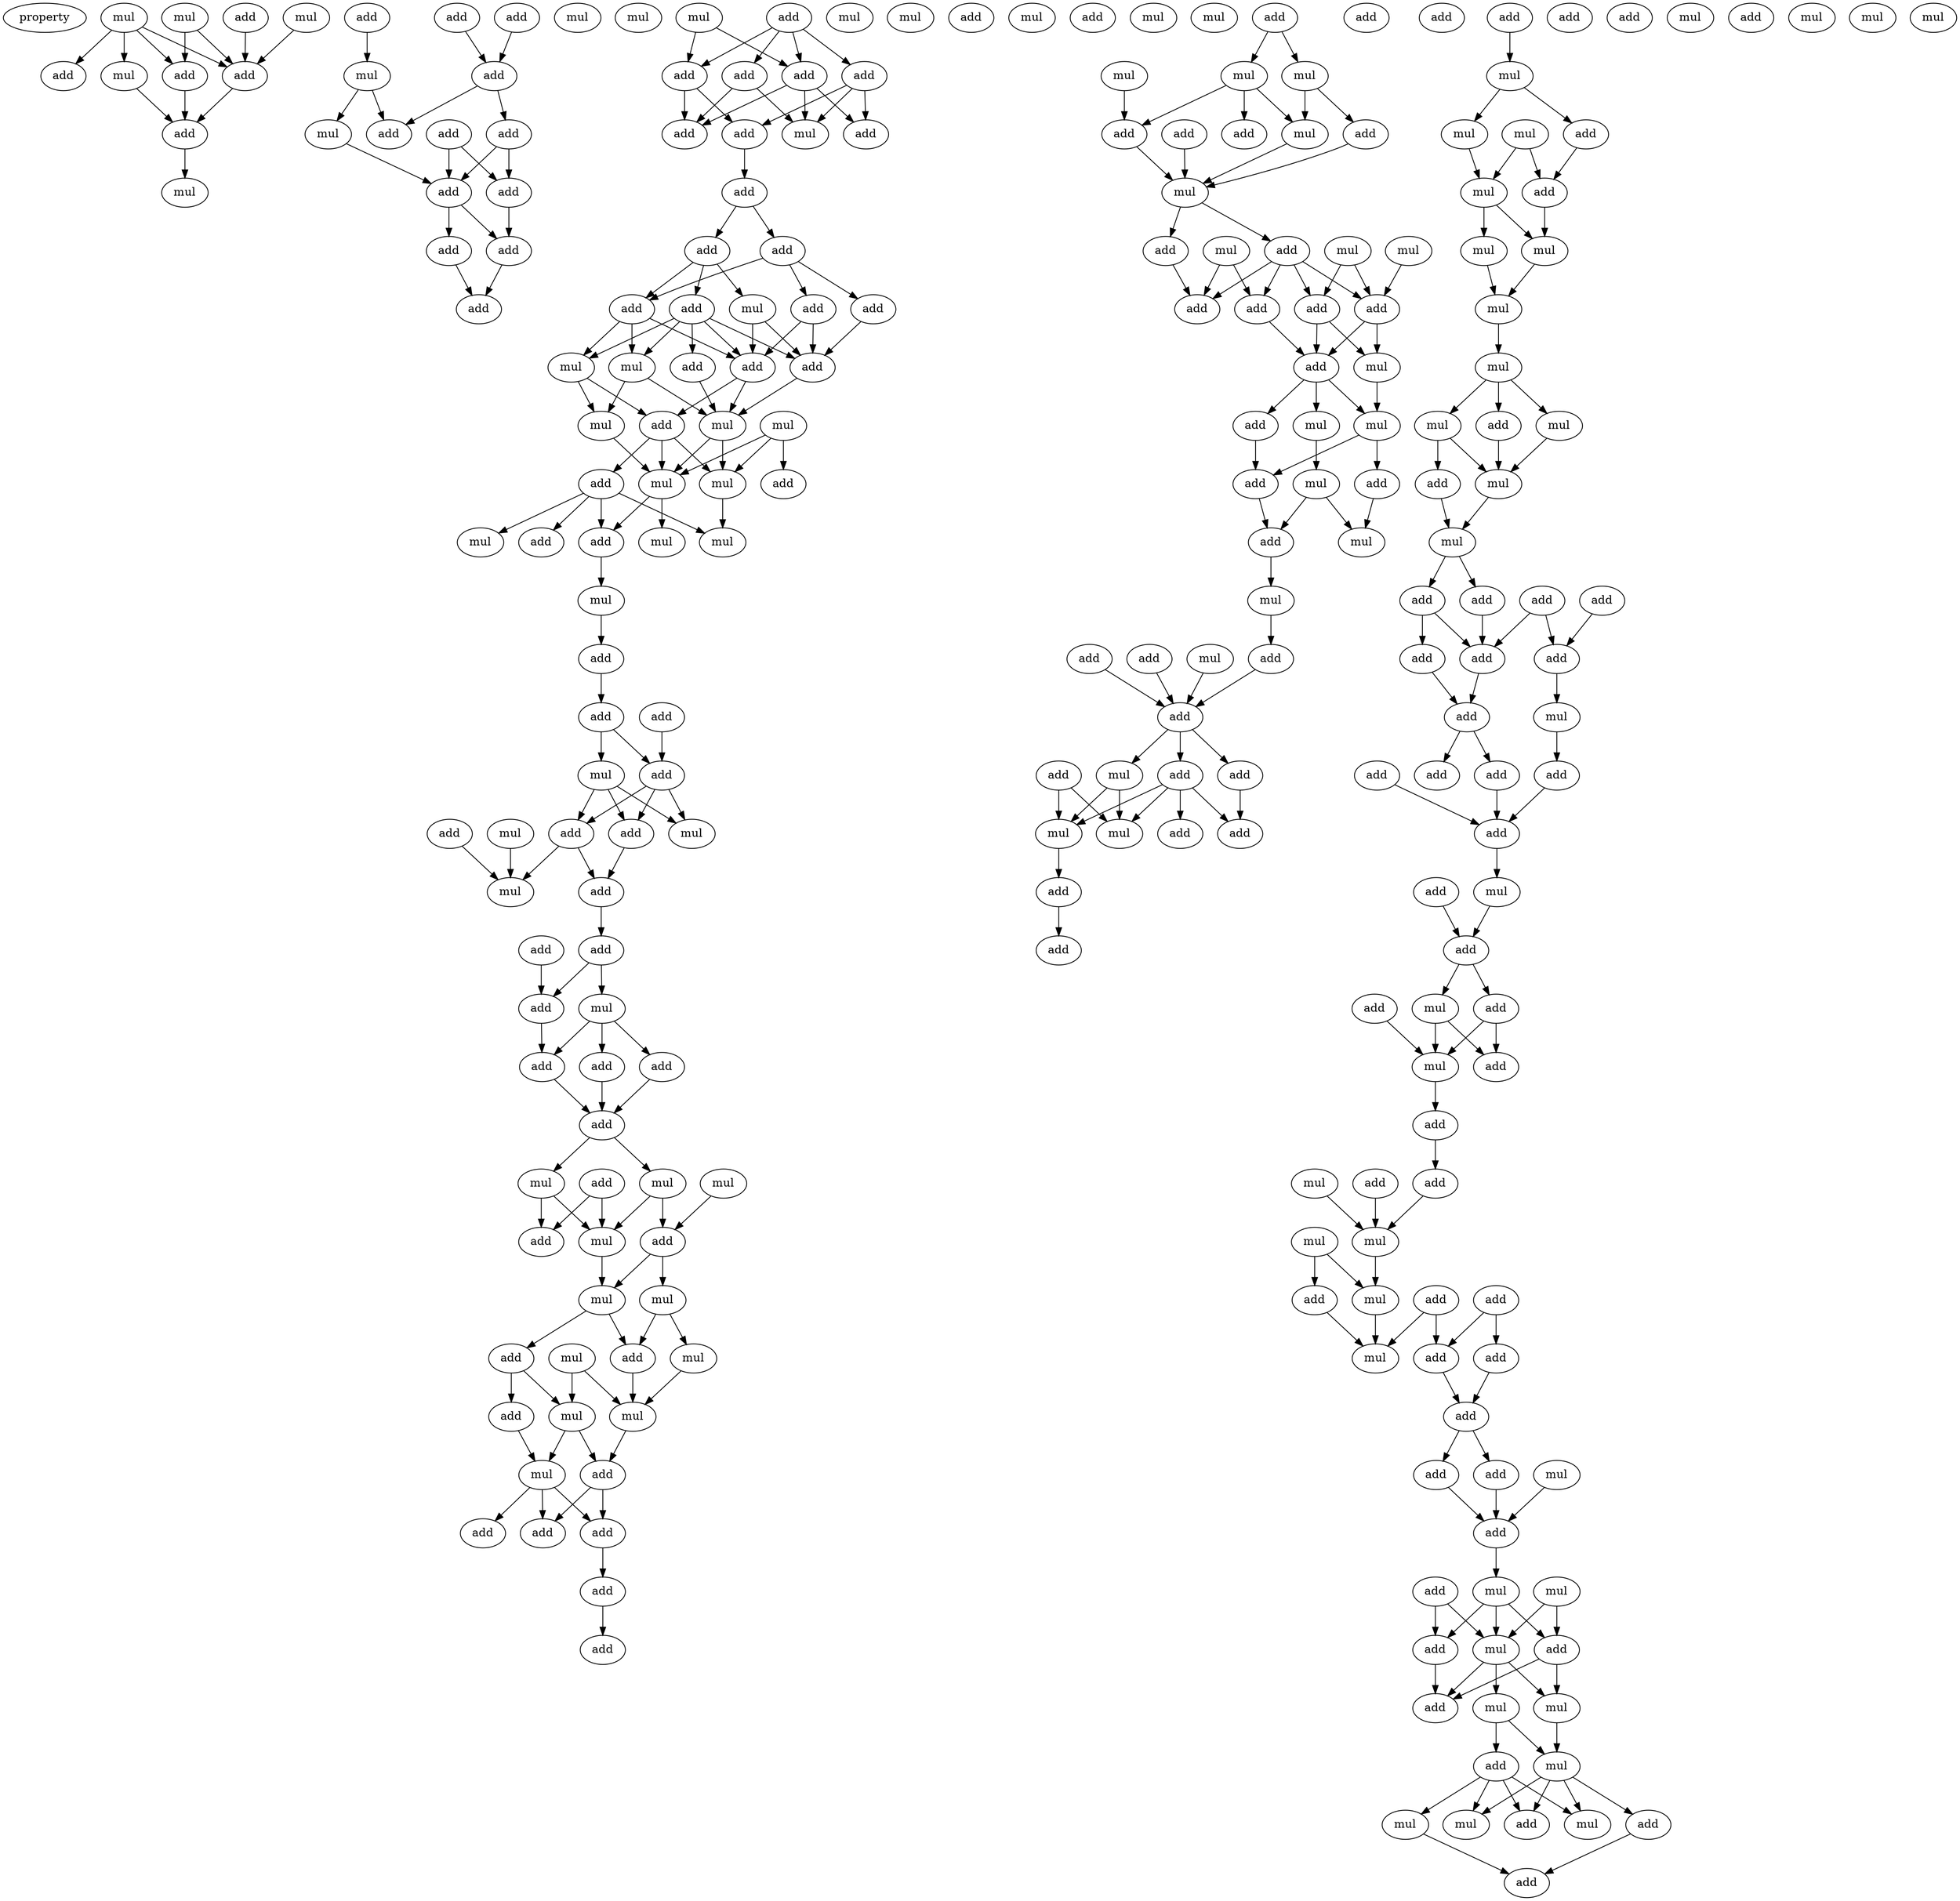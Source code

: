digraph {
    node [fontcolor=black]
    property [mul=2,lf=1.5]
    0 [ label = mul ];
    1 [ label = add ];
    2 [ label = mul ];
    3 [ label = mul ];
    4 [ label = mul ];
    5 [ label = add ];
    6 [ label = add ];
    7 [ label = add ];
    8 [ label = add ];
    9 [ label = mul ];
    10 [ label = add ];
    11 [ label = add ];
    12 [ label = mul ];
    13 [ label = add ];
    14 [ label = mul ];
    15 [ label = add ];
    16 [ label = add ];
    17 [ label = add ];
    18 [ label = mul ];
    19 [ label = add ];
    20 [ label = add ];
    21 [ label = add ];
    22 [ label = add ];
    23 [ label = add ];
    24 [ label = mul ];
    25 [ label = add ];
    26 [ label = add ];
    27 [ label = mul ];
    28 [ label = add ];
    29 [ label = add ];
    30 [ label = add ];
    31 [ label = add ];
    32 [ label = add ];
    33 [ label = add ];
    34 [ label = mul ];
    35 [ label = add ];
    36 [ label = mul ];
    37 [ label = add ];
    38 [ label = add ];
    39 [ label = add ];
    40 [ label = mul ];
    41 [ label = add ];
    42 [ label = add ];
    43 [ label = add ];
    44 [ label = add ];
    45 [ label = mul ];
    46 [ label = add ];
    47 [ label = mul ];
    48 [ label = add ];
    49 [ label = add ];
    50 [ label = add ];
    51 [ label = mul ];
    52 [ label = mul ];
    53 [ label = mul ];
    54 [ label = add ];
    55 [ label = mul ];
    56 [ label = mul ];
    57 [ label = add ];
    58 [ label = mul ];
    59 [ label = mul ];
    60 [ label = add ];
    61 [ label = add ];
    62 [ label = mul ];
    63 [ label = mul ];
    64 [ label = add ];
    65 [ label = add ];
    66 [ label = add ];
    67 [ label = mul ];
    68 [ label = mul ];
    69 [ label = add ];
    70 [ label = mul ];
    71 [ label = mul ];
    72 [ label = add ];
    73 [ label = add ];
    74 [ label = add ];
    75 [ label = mul ];
    76 [ label = add ];
    77 [ label = add ];
    78 [ label = add ];
    79 [ label = mul ];
    80 [ label = add ];
    81 [ label = add ];
    82 [ label = add ];
    83 [ label = mul ];
    84 [ label = add ];
    85 [ label = add ];
    86 [ label = add ];
    87 [ label = mul ];
    88 [ label = add ];
    89 [ label = mul ];
    90 [ label = add ];
    91 [ label = mul ];
    92 [ label = mul ];
    93 [ label = add ];
    94 [ label = add ];
    95 [ label = mul ];
    96 [ label = mul ];
    97 [ label = mul ];
    98 [ label = add ];
    99 [ label = add ];
    100 [ label = mul ];
    101 [ label = add ];
    102 [ label = mul ];
    103 [ label = mul ];
    104 [ label = mul ];
    105 [ label = mul ];
    106 [ label = add ];
    107 [ label = add ];
    108 [ label = add ];
    109 [ label = add ];
    110 [ label = add ];
    111 [ label = mul ];
    112 [ label = add ];
    113 [ label = add ];
    114 [ label = mul ];
    115 [ label = mul ];
    116 [ label = mul ];
    117 [ label = mul ];
    118 [ label = add ];
    119 [ label = add ];
    120 [ label = add ];
    121 [ label = add ];
    122 [ label = mul ];
    123 [ label = mul ];
    124 [ label = add ];
    125 [ label = mul ];
    126 [ label = mul ];
    127 [ label = add ];
    128 [ label = add ];
    129 [ label = add ];
    130 [ label = add ];
    131 [ label = add ];
    132 [ label = add ];
    133 [ label = mul ];
    134 [ label = mul ];
    135 [ label = add ];
    136 [ label = mul ];
    137 [ label = add ];
    138 [ label = add ];
    139 [ label = mul ];
    140 [ label = add ];
    141 [ label = add ];
    142 [ label = add ];
    143 [ label = mul ];
    144 [ label = mul ];
    145 [ label = add ];
    146 [ label = add ];
    147 [ label = mul ];
    148 [ label = add ];
    149 [ label = add ];
    150 [ label = add ];
    151 [ label = add ];
    152 [ label = add ];
    153 [ label = mul ];
    154 [ label = mul ];
    155 [ label = add ];
    156 [ label = add ];
    157 [ label = mul ];
    158 [ label = add ];
    159 [ label = add ];
    160 [ label = add ];
    161 [ label = mul ];
    162 [ label = add ];
    163 [ label = add ];
    164 [ label = mul ];
    165 [ label = mul ];
    166 [ label = add ];
    167 [ label = add ];
    168 [ label = mul ];
    169 [ label = mul ];
    170 [ label = mul ];
    171 [ label = mul ];
    172 [ label = mul ];
    173 [ label = mul ];
    174 [ label = add ];
    175 [ label = mul ];
    176 [ label = mul ];
    177 [ label = add ];
    178 [ label = mul ];
    179 [ label = mul ];
    180 [ label = add ];
    181 [ label = add ];
    182 [ label = add ];
    183 [ label = add ];
    184 [ label = add ];
    185 [ label = add ];
    186 [ label = add ];
    187 [ label = mul ];
    188 [ label = add ];
    189 [ label = add ];
    190 [ label = add ];
    191 [ label = add ];
    192 [ label = add ];
    193 [ label = add ];
    194 [ label = add ];
    195 [ label = mul ];
    196 [ label = add ];
    197 [ label = add ];
    198 [ label = add ];
    199 [ label = add ];
    200 [ label = mul ];
    201 [ label = mul ];
    202 [ label = mul ];
    203 [ label = add ];
    204 [ label = add ];
    205 [ label = mul ];
    206 [ label = mul ];
    207 [ label = add ];
    208 [ label = add ];
    209 [ label = mul ];
    210 [ label = mul ];
    211 [ label = add ];
    212 [ label = mul ];
    213 [ label = add ];
    214 [ label = add ];
    215 [ label = add ];
    216 [ label = mul ];
    217 [ label = add ];
    218 [ label = add ];
    219 [ label = add ];
    220 [ label = add ];
    221 [ label = mul ];
    222 [ label = add ];
    223 [ label = mul ];
    224 [ label = mul ];
    225 [ label = add ];
    226 [ label = add ];
    227 [ label = add ];
    228 [ label = mul ];
    229 [ label = mul ];
    230 [ label = mul ];
    231 [ label = add ];
    232 [ label = add ];
    233 [ label = mul ];
    234 [ label = add ];
    235 [ label = mul ];
    236 [ label = add ];
    237 [ label = mul ];
    238 [ label = mul ];
    239 [ label = add ];
    240 [ label = mul ];
    0 -> 4 [ name = 0 ];
    0 -> 5 [ name = 1 ];
    0 -> 6 [ name = 2 ];
    0 -> 7 [ name = 3 ];
    1 -> 7 [ name = 4 ];
    2 -> 7 [ name = 5 ];
    3 -> 5 [ name = 6 ];
    3 -> 7 [ name = 7 ];
    4 -> 8 [ name = 8 ];
    5 -> 8 [ name = 9 ];
    7 -> 8 [ name = 10 ];
    8 -> 9 [ name = 11 ];
    10 -> 15 [ name = 12 ];
    11 -> 15 [ name = 13 ];
    13 -> 14 [ name = 14 ];
    14 -> 17 [ name = 15 ];
    14 -> 18 [ name = 16 ];
    15 -> 17 [ name = 17 ];
    15 -> 19 [ name = 18 ];
    16 -> 20 [ name = 19 ];
    16 -> 21 [ name = 20 ];
    18 -> 20 [ name = 21 ];
    19 -> 20 [ name = 22 ];
    19 -> 21 [ name = 23 ];
    20 -> 22 [ name = 24 ];
    20 -> 23 [ name = 25 ];
    21 -> 23 [ name = 26 ];
    22 -> 25 [ name = 27 ];
    23 -> 25 [ name = 28 ];
    26 -> 28 [ name = 29 ];
    26 -> 29 [ name = 30 ];
    26 -> 30 [ name = 31 ];
    26 -> 31 [ name = 32 ];
    27 -> 28 [ name = 33 ];
    27 -> 30 [ name = 34 ];
    28 -> 32 [ name = 35 ];
    28 -> 34 [ name = 36 ];
    28 -> 35 [ name = 37 ];
    29 -> 33 [ name = 38 ];
    29 -> 34 [ name = 39 ];
    29 -> 35 [ name = 40 ];
    30 -> 32 [ name = 41 ];
    30 -> 33 [ name = 42 ];
    31 -> 32 [ name = 43 ];
    31 -> 34 [ name = 44 ];
    33 -> 37 [ name = 45 ];
    37 -> 38 [ name = 46 ];
    37 -> 39 [ name = 47 ];
    38 -> 40 [ name = 48 ];
    38 -> 41 [ name = 49 ];
    38 -> 43 [ name = 50 ];
    39 -> 42 [ name = 51 ];
    39 -> 43 [ name = 52 ];
    39 -> 44 [ name = 53 ];
    40 -> 46 [ name = 54 ];
    40 -> 48 [ name = 55 ];
    41 -> 45 [ name = 56 ];
    41 -> 46 [ name = 57 ];
    41 -> 47 [ name = 58 ];
    41 -> 48 [ name = 59 ];
    41 -> 49 [ name = 60 ];
    42 -> 46 [ name = 61 ];
    42 -> 48 [ name = 62 ];
    43 -> 45 [ name = 63 ];
    43 -> 46 [ name = 64 ];
    43 -> 47 [ name = 65 ];
    44 -> 48 [ name = 66 ];
    45 -> 52 [ name = 67 ];
    45 -> 53 [ name = 68 ];
    46 -> 50 [ name = 69 ];
    46 -> 52 [ name = 70 ];
    47 -> 50 [ name = 71 ];
    47 -> 53 [ name = 72 ];
    48 -> 52 [ name = 73 ];
    49 -> 52 [ name = 74 ];
    50 -> 55 [ name = 75 ];
    50 -> 56 [ name = 76 ];
    50 -> 57 [ name = 77 ];
    51 -> 54 [ name = 78 ];
    51 -> 55 [ name = 79 ];
    51 -> 56 [ name = 80 ];
    52 -> 55 [ name = 81 ];
    52 -> 56 [ name = 82 ];
    53 -> 55 [ name = 83 ];
    55 -> 59 [ name = 84 ];
    55 -> 60 [ name = 85 ];
    56 -> 58 [ name = 86 ];
    57 -> 58 [ name = 87 ];
    57 -> 60 [ name = 88 ];
    57 -> 61 [ name = 89 ];
    57 -> 62 [ name = 90 ];
    60 -> 63 [ name = 91 ];
    63 -> 64 [ name = 92 ];
    64 -> 65 [ name = 93 ];
    65 -> 68 [ name = 94 ];
    65 -> 69 [ name = 95 ];
    66 -> 69 [ name = 96 ];
    68 -> 71 [ name = 97 ];
    68 -> 72 [ name = 98 ];
    68 -> 74 [ name = 99 ];
    69 -> 71 [ name = 100 ];
    69 -> 72 [ name = 101 ];
    69 -> 74 [ name = 102 ];
    70 -> 75 [ name = 103 ];
    72 -> 75 [ name = 104 ];
    72 -> 76 [ name = 105 ];
    73 -> 75 [ name = 106 ];
    74 -> 76 [ name = 107 ];
    76 -> 77 [ name = 108 ];
    77 -> 79 [ name = 109 ];
    77 -> 80 [ name = 110 ];
    78 -> 80 [ name = 111 ];
    79 -> 81 [ name = 112 ];
    79 -> 84 [ name = 113 ];
    79 -> 85 [ name = 114 ];
    80 -> 81 [ name = 115 ];
    81 -> 86 [ name = 116 ];
    84 -> 86 [ name = 117 ];
    85 -> 86 [ name = 118 ];
    86 -> 87 [ name = 119 ];
    86 -> 91 [ name = 120 ];
    87 -> 92 [ name = 121 ];
    87 -> 93 [ name = 122 ];
    88 -> 92 [ name = 123 ];
    88 -> 94 [ name = 124 ];
    89 -> 93 [ name = 125 ];
    91 -> 92 [ name = 126 ];
    91 -> 94 [ name = 127 ];
    92 -> 96 [ name = 128 ];
    93 -> 95 [ name = 129 ];
    93 -> 96 [ name = 130 ];
    95 -> 98 [ name = 131 ];
    95 -> 100 [ name = 132 ];
    96 -> 98 [ name = 133 ];
    96 -> 99 [ name = 134 ];
    97 -> 102 [ name = 135 ];
    97 -> 104 [ name = 136 ];
    98 -> 102 [ name = 137 ];
    99 -> 101 [ name = 138 ];
    99 -> 104 [ name = 139 ];
    100 -> 102 [ name = 140 ];
    101 -> 105 [ name = 141 ];
    102 -> 106 [ name = 142 ];
    104 -> 105 [ name = 143 ];
    104 -> 106 [ name = 144 ];
    105 -> 107 [ name = 145 ];
    105 -> 108 [ name = 146 ];
    105 -> 109 [ name = 147 ];
    106 -> 107 [ name = 148 ];
    106 -> 109 [ name = 149 ];
    109 -> 110 [ name = 150 ];
    110 -> 112 [ name = 151 ];
    113 -> 114 [ name = 152 ];
    113 -> 115 [ name = 153 ];
    114 -> 117 [ name = 154 ];
    114 -> 120 [ name = 155 ];
    114 -> 121 [ name = 156 ];
    115 -> 117 [ name = 157 ];
    115 -> 119 [ name = 158 ];
    116 -> 121 [ name = 159 ];
    117 -> 122 [ name = 160 ];
    118 -> 122 [ name = 161 ];
    119 -> 122 [ name = 162 ];
    121 -> 122 [ name = 163 ];
    122 -> 124 [ name = 164 ];
    122 -> 127 [ name = 165 ];
    123 -> 129 [ name = 166 ];
    124 -> 131 [ name = 167 ];
    125 -> 130 [ name = 168 ];
    125 -> 131 [ name = 169 ];
    126 -> 128 [ name = 170 ];
    126 -> 129 [ name = 171 ];
    127 -> 128 [ name = 172 ];
    127 -> 129 [ name = 173 ];
    127 -> 130 [ name = 174 ];
    127 -> 131 [ name = 175 ];
    128 -> 132 [ name = 176 ];
    128 -> 133 [ name = 177 ];
    129 -> 132 [ name = 178 ];
    129 -> 133 [ name = 179 ];
    130 -> 132 [ name = 180 ];
    132 -> 134 [ name = 181 ];
    132 -> 136 [ name = 182 ];
    132 -> 137 [ name = 183 ];
    133 -> 134 [ name = 184 ];
    134 -> 138 [ name = 185 ];
    134 -> 140 [ name = 186 ];
    136 -> 139 [ name = 187 ];
    137 -> 138 [ name = 188 ];
    138 -> 141 [ name = 189 ];
    139 -> 141 [ name = 190 ];
    139 -> 143 [ name = 191 ];
    140 -> 143 [ name = 192 ];
    141 -> 144 [ name = 193 ];
    144 -> 148 [ name = 194 ];
    145 -> 149 [ name = 195 ];
    146 -> 149 [ name = 196 ];
    147 -> 149 [ name = 197 ];
    148 -> 149 [ name = 198 ];
    149 -> 150 [ name = 199 ];
    149 -> 151 [ name = 200 ];
    149 -> 153 [ name = 201 ];
    150 -> 154 [ name = 202 ];
    150 -> 155 [ name = 203 ];
    150 -> 156 [ name = 204 ];
    150 -> 157 [ name = 205 ];
    151 -> 156 [ name = 206 ];
    152 -> 154 [ name = 207 ];
    152 -> 157 [ name = 208 ];
    153 -> 154 [ name = 209 ];
    153 -> 157 [ name = 210 ];
    157 -> 158 [ name = 211 ];
    158 -> 159 [ name = 212 ];
    160 -> 161 [ name = 213 ];
    161 -> 163 [ name = 214 ];
    161 -> 165 [ name = 215 ];
    163 -> 167 [ name = 216 ];
    164 -> 167 [ name = 217 ];
    164 -> 168 [ name = 218 ];
    165 -> 168 [ name = 219 ];
    167 -> 170 [ name = 220 ];
    168 -> 170 [ name = 221 ];
    168 -> 171 [ name = 222 ];
    170 -> 172 [ name = 223 ];
    171 -> 172 [ name = 224 ];
    172 -> 173 [ name = 225 ];
    173 -> 174 [ name = 226 ];
    173 -> 175 [ name = 227 ];
    173 -> 176 [ name = 228 ];
    174 -> 178 [ name = 229 ];
    175 -> 177 [ name = 230 ];
    175 -> 178 [ name = 231 ];
    176 -> 178 [ name = 232 ];
    177 -> 179 [ name = 233 ];
    178 -> 179 [ name = 234 ];
    179 -> 182 [ name = 235 ];
    179 -> 183 [ name = 236 ];
    180 -> 184 [ name = 237 ];
    180 -> 186 [ name = 238 ];
    181 -> 186 [ name = 239 ];
    182 -> 184 [ name = 240 ];
    182 -> 185 [ name = 241 ];
    183 -> 184 [ name = 242 ];
    184 -> 188 [ name = 243 ];
    185 -> 188 [ name = 244 ];
    186 -> 187 [ name = 245 ];
    187 -> 190 [ name = 246 ];
    188 -> 189 [ name = 247 ];
    188 -> 191 [ name = 248 ];
    190 -> 193 [ name = 249 ];
    191 -> 193 [ name = 250 ];
    192 -> 193 [ name = 251 ];
    193 -> 195 [ name = 252 ];
    194 -> 197 [ name = 253 ];
    195 -> 197 [ name = 254 ];
    197 -> 199 [ name = 255 ];
    197 -> 201 [ name = 256 ];
    198 -> 202 [ name = 257 ];
    199 -> 202 [ name = 258 ];
    199 -> 203 [ name = 259 ];
    201 -> 202 [ name = 260 ];
    201 -> 203 [ name = 261 ];
    202 -> 204 [ name = 262 ];
    204 -> 208 [ name = 263 ];
    206 -> 209 [ name = 264 ];
    207 -> 209 [ name = 265 ];
    208 -> 209 [ name = 266 ];
    209 -> 212 [ name = 267 ];
    210 -> 211 [ name = 268 ];
    210 -> 212 [ name = 269 ];
    211 -> 216 [ name = 270 ];
    212 -> 216 [ name = 271 ];
    213 -> 215 [ name = 272 ];
    213 -> 216 [ name = 273 ];
    214 -> 215 [ name = 274 ];
    214 -> 217 [ name = 275 ];
    215 -> 218 [ name = 276 ];
    217 -> 218 [ name = 277 ];
    218 -> 219 [ name = 278 ];
    218 -> 220 [ name = 279 ];
    219 -> 222 [ name = 280 ];
    220 -> 222 [ name = 281 ];
    221 -> 222 [ name = 282 ];
    222 -> 223 [ name = 283 ];
    223 -> 226 [ name = 284 ];
    223 -> 227 [ name = 285 ];
    223 -> 228 [ name = 286 ];
    224 -> 226 [ name = 287 ];
    224 -> 228 [ name = 288 ];
    225 -> 227 [ name = 289 ];
    225 -> 228 [ name = 290 ];
    226 -> 230 [ name = 291 ];
    226 -> 231 [ name = 292 ];
    227 -> 231 [ name = 293 ];
    228 -> 229 [ name = 294 ];
    228 -> 230 [ name = 295 ];
    228 -> 231 [ name = 296 ];
    229 -> 232 [ name = 297 ];
    229 -> 233 [ name = 298 ];
    230 -> 233 [ name = 299 ];
    232 -> 235 [ name = 300 ];
    232 -> 236 [ name = 301 ];
    232 -> 237 [ name = 302 ];
    232 -> 238 [ name = 303 ];
    233 -> 234 [ name = 304 ];
    233 -> 235 [ name = 305 ];
    233 -> 236 [ name = 306 ];
    233 -> 237 [ name = 307 ];
    234 -> 239 [ name = 308 ];
    238 -> 239 [ name = 309 ];
}
